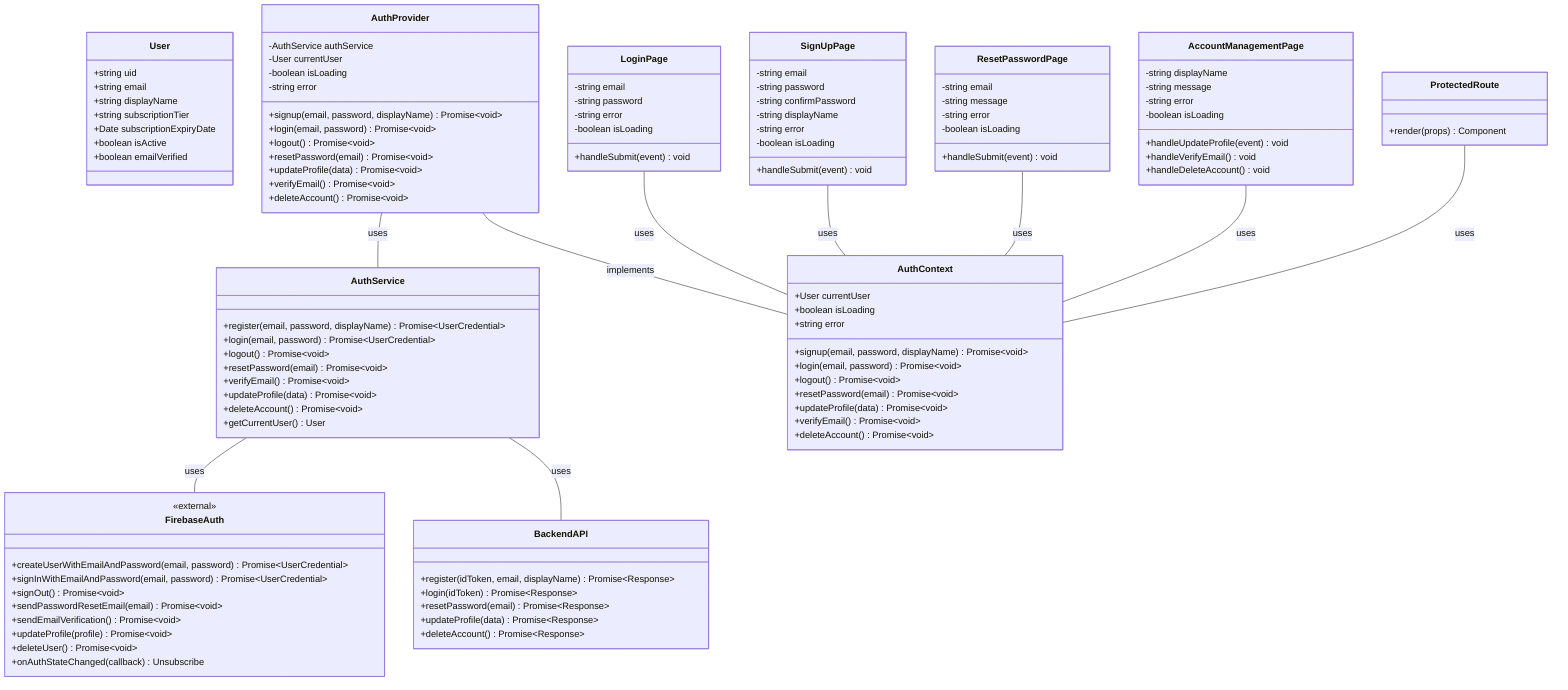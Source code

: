 classDiagram
    class User {
        +string uid
        +string email
        +string displayName
        +string subscriptionTier
        +Date subscriptionExpiryDate
        +boolean isActive
        +boolean emailVerified
    }
    
    class AuthService {
        +register(email, password, displayName) Promise~UserCredential~
        +login(email, password) Promise~UserCredential~
        +logout() Promise~void~
        +resetPassword(email) Promise~void~
        +verifyEmail() Promise~void~
        +updateProfile(data) Promise~void~
        +deleteAccount() Promise~void~
        +getCurrentUser() User
    }
    
    class AuthContext {
        +User currentUser
        +boolean isLoading
        +string error
        +signup(email, password, displayName) Promise~void~
        +login(email, password) Promise~void~
        +logout() Promise~void~
        +resetPassword(email) Promise~void~
        +updateProfile(data) Promise~void~
        +verifyEmail() Promise~void~
        +deleteAccount() Promise~void~
    }
    
    class AuthProvider {
        -AuthService authService
        -User currentUser
        -boolean isLoading
        -string error
        +signup(email, password, displayName) Promise~void~
        +login(email, password) Promise~void~
        +logout() Promise~void~
        +resetPassword(email) Promise~void~
        +updateProfile(data) Promise~void~
        +verifyEmail() Promise~void~
        +deleteAccount() Promise~void~
    }
    
    class LoginPage {
        -string email
        -string password
        -string error
        -boolean isLoading
        +handleSubmit(event) void
    }
    
    class SignUpPage {
        -string email
        -string password
        -string confirmPassword
        -string displayName
        -string error
        -boolean isLoading
        +handleSubmit(event) void
    }
    
    class ResetPasswordPage {
        -string email
        -string message
        -string error
        -boolean isLoading
        +handleSubmit(event) void
    }
    
    class AccountManagementPage {
        -string displayName
        -string message
        -string error
        -boolean isLoading
        +handleUpdateProfile(event) void
        +handleVerifyEmail() void
        +handleDeleteAccount() void
    }
    
    class ProtectedRoute {
        +render(props) Component
    }
    
    class FirebaseAuth {
        <<external>>
        +createUserWithEmailAndPassword(email, password) Promise~UserCredential~
        +signInWithEmailAndPassword(email, password) Promise~UserCredential~
        +signOut() Promise~void~
        +sendPasswordResetEmail(email) Promise~void~
        +sendEmailVerification() Promise~void~
        +updateProfile(profile) Promise~void~
        +deleteUser() Promise~void~
        +onAuthStateChanged(callback) Unsubscribe
    }
    
    class BackendAPI {
        +register(idToken, email, displayName) Promise~Response~
        +login(idToken) Promise~Response~
        +resetPassword(email) Promise~Response~
        +updateProfile(data) Promise~Response~
        +deleteAccount() Promise~Response~
    }
    
    AuthProvider -- AuthContext : implements
    AuthProvider -- AuthService : uses
    AuthService -- FirebaseAuth : uses
    AuthService -- BackendAPI : uses
    LoginPage -- AuthContext : uses
    SignUpPage -- AuthContext : uses
    ResetPasswordPage -- AuthContext : uses
    AccountManagementPage -- AuthContext : uses
    ProtectedRoute -- AuthContext : uses
